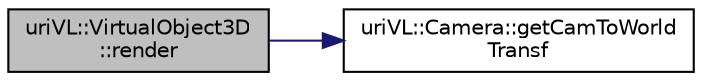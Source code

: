 digraph "uriVL::VirtualObject3D::render"
{
  edge [fontname="Helvetica",fontsize="10",labelfontname="Helvetica",labelfontsize="10"];
  node [fontname="Helvetica",fontsize="10",shape=record];
  rankdir="LR";
  Node1 [label="uriVL::VirtualObject3D\l::render",height=0.2,width=0.4,color="black", fillcolor="grey75", style="filled", fontcolor="black"];
  Node1 -> Node2 [color="midnightblue",fontsize="10",style="solid",fontname="Helvetica"];
  Node2 [label="uriVL::Camera::getCamToWorld\lTransf",height=0.2,width=0.4,color="black", fillcolor="white", style="filled",URL="$classuriVL_1_1Camera.html#ab22a2a541746756a61473b56e9e19e06",tooltip="Returns the transformation from this camera&#39;s reference frame to the world reference frame..."];
}

